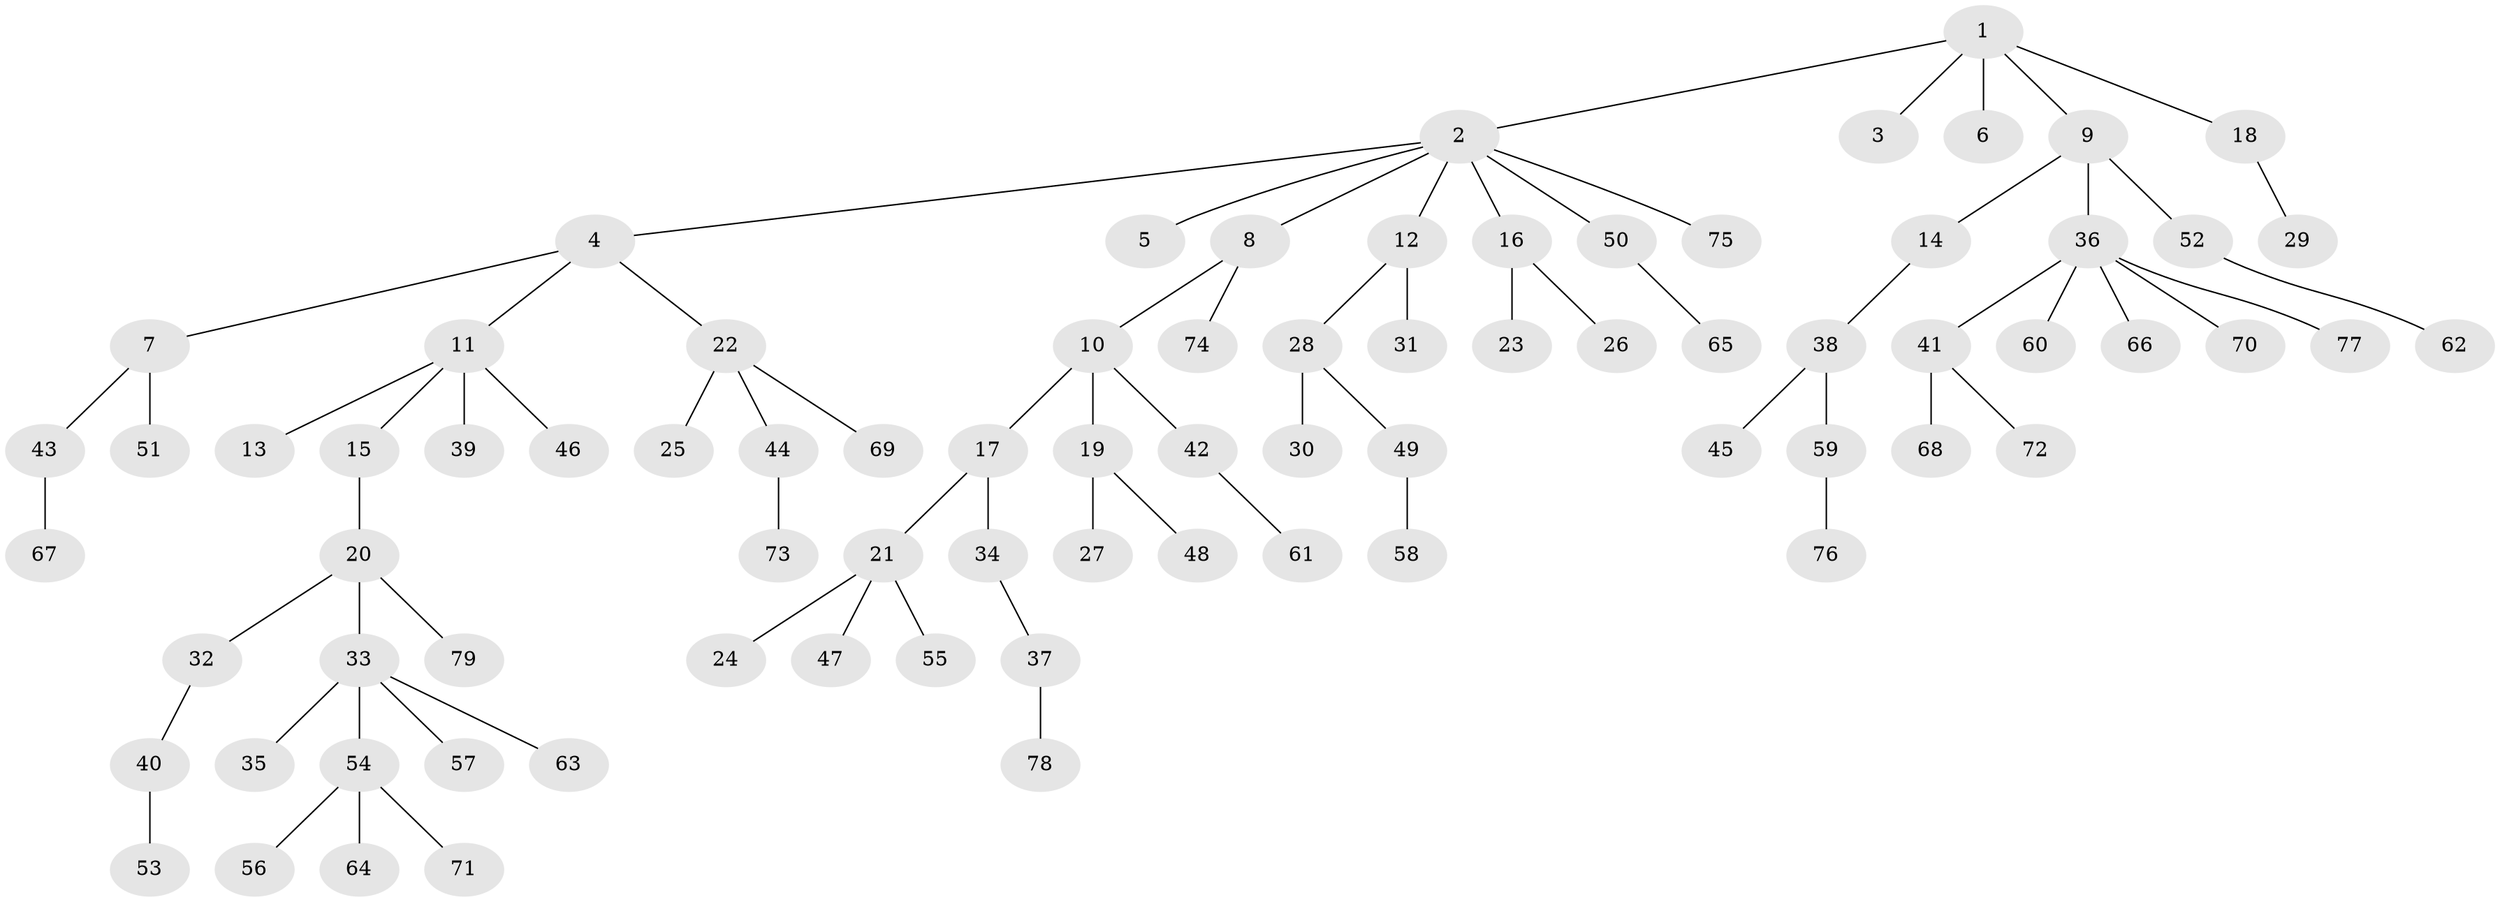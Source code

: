 // Generated by graph-tools (version 1.1) at 2025/26/03/09/25 03:26:30]
// undirected, 79 vertices, 78 edges
graph export_dot {
graph [start="1"]
  node [color=gray90,style=filled];
  1;
  2;
  3;
  4;
  5;
  6;
  7;
  8;
  9;
  10;
  11;
  12;
  13;
  14;
  15;
  16;
  17;
  18;
  19;
  20;
  21;
  22;
  23;
  24;
  25;
  26;
  27;
  28;
  29;
  30;
  31;
  32;
  33;
  34;
  35;
  36;
  37;
  38;
  39;
  40;
  41;
  42;
  43;
  44;
  45;
  46;
  47;
  48;
  49;
  50;
  51;
  52;
  53;
  54;
  55;
  56;
  57;
  58;
  59;
  60;
  61;
  62;
  63;
  64;
  65;
  66;
  67;
  68;
  69;
  70;
  71;
  72;
  73;
  74;
  75;
  76;
  77;
  78;
  79;
  1 -- 2;
  1 -- 3;
  1 -- 6;
  1 -- 9;
  1 -- 18;
  2 -- 4;
  2 -- 5;
  2 -- 8;
  2 -- 12;
  2 -- 16;
  2 -- 50;
  2 -- 75;
  4 -- 7;
  4 -- 11;
  4 -- 22;
  7 -- 43;
  7 -- 51;
  8 -- 10;
  8 -- 74;
  9 -- 14;
  9 -- 36;
  9 -- 52;
  10 -- 17;
  10 -- 19;
  10 -- 42;
  11 -- 13;
  11 -- 15;
  11 -- 39;
  11 -- 46;
  12 -- 28;
  12 -- 31;
  14 -- 38;
  15 -- 20;
  16 -- 23;
  16 -- 26;
  17 -- 21;
  17 -- 34;
  18 -- 29;
  19 -- 27;
  19 -- 48;
  20 -- 32;
  20 -- 33;
  20 -- 79;
  21 -- 24;
  21 -- 47;
  21 -- 55;
  22 -- 25;
  22 -- 44;
  22 -- 69;
  28 -- 30;
  28 -- 49;
  32 -- 40;
  33 -- 35;
  33 -- 54;
  33 -- 57;
  33 -- 63;
  34 -- 37;
  36 -- 41;
  36 -- 60;
  36 -- 66;
  36 -- 70;
  36 -- 77;
  37 -- 78;
  38 -- 45;
  38 -- 59;
  40 -- 53;
  41 -- 68;
  41 -- 72;
  42 -- 61;
  43 -- 67;
  44 -- 73;
  49 -- 58;
  50 -- 65;
  52 -- 62;
  54 -- 56;
  54 -- 64;
  54 -- 71;
  59 -- 76;
}
